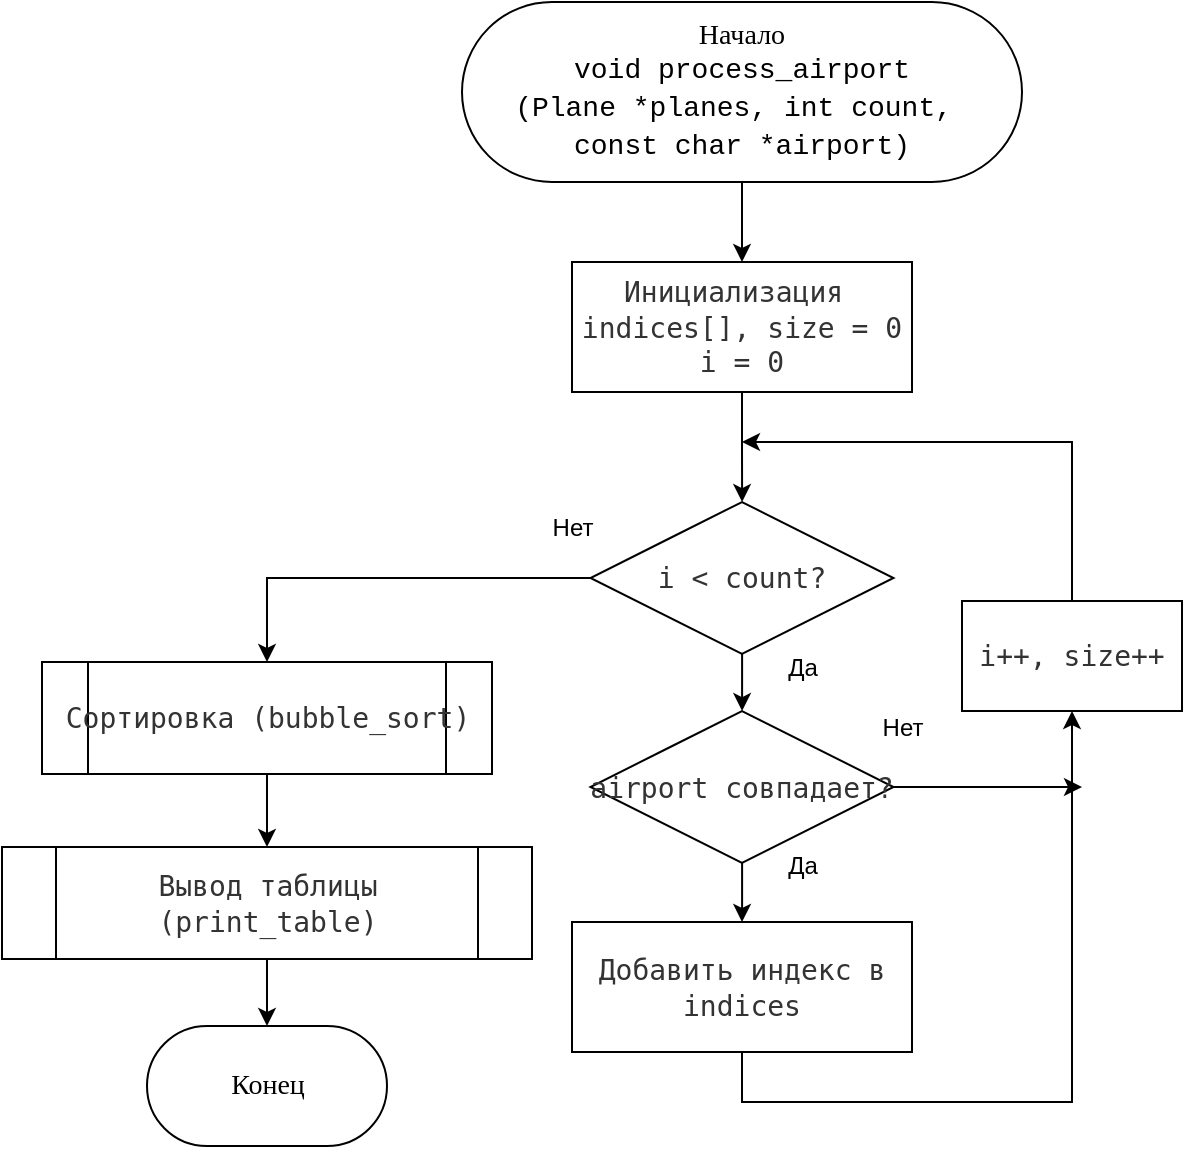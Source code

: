 <mxfile version="27.1.1">
  <diagram id="8_HsYhV4zXAZxGBtnPcS" name="Страница — 1">
    <mxGraphModel dx="893" dy="916" grid="1" gridSize="10" guides="1" tooltips="1" connect="1" arrows="1" fold="1" page="1" pageScale="1" pageWidth="827" pageHeight="1169" math="0" shadow="0">
      <root>
        <mxCell id="0" />
        <mxCell id="1" parent="0" />
        <mxCell id="GOCr-NE7sH1xTfwpcKTo-29" value="" style="edgeStyle=orthogonalEdgeStyle;rounded=0;orthogonalLoop=1;jettySize=auto;html=1;" edge="1" parent="1" source="GOCr-NE7sH1xTfwpcKTo-3" target="GOCr-NE7sH1xTfwpcKTo-28">
          <mxGeometry relative="1" as="geometry" />
        </mxCell>
        <mxCell id="GOCr-NE7sH1xTfwpcKTo-3" value="&lt;font style=&quot;background-color: light-dark(#ffffff, var(--ge-dark-color, #121212));&quot;&gt;Начало&lt;/font&gt;&lt;div&gt;&lt;div style=&quot;font-family: Consolas, &amp;quot;Courier New&amp;quot;, monospace; line-height: 19px; white-space: pre;&quot;&gt;&lt;span&gt;&lt;font style=&quot;color: rgb(0, 0, 0);&quot;&gt;void process_airport&lt;/font&gt;&lt;/span&gt;&lt;/div&gt;&lt;div style=&quot;font-family: Consolas, &amp;quot;Courier New&amp;quot;, monospace; line-height: 19px; white-space: pre;&quot;&gt;&lt;span&gt;&lt;font style=&quot;color: rgb(0, 0, 0);&quot;&gt;(Plane *planes, int count, &lt;/font&gt;&lt;/span&gt;&lt;/div&gt;&lt;div style=&quot;font-family: Consolas, &amp;quot;Courier New&amp;quot;, monospace; line-height: 19px; white-space: pre;&quot;&gt;&lt;span&gt;&lt;font style=&quot;color: rgb(0, 0, 0);&quot;&gt;const char *airport)&lt;/font&gt;&lt;/span&gt;&lt;/div&gt;&lt;/div&gt;" style="rounded=1;whiteSpace=wrap;html=1;arcSize=50;fontFamily=Consolas;fontSize=14;" vertex="1" parent="1">
          <mxGeometry x="280" y="130" width="280" height="90" as="geometry" />
        </mxCell>
        <mxCell id="GOCr-NE7sH1xTfwpcKTo-34" style="edgeStyle=orthogonalEdgeStyle;rounded=0;orthogonalLoop=1;jettySize=auto;html=1;" edge="1" parent="1" source="GOCr-NE7sH1xTfwpcKTo-28" target="GOCr-NE7sH1xTfwpcKTo-30">
          <mxGeometry relative="1" as="geometry" />
        </mxCell>
        <mxCell id="GOCr-NE7sH1xTfwpcKTo-28" value="&lt;span style=&quot;color: rgb(51, 51, 51); text-wrap-mode: nowrap;&quot;&gt;&lt;font face=&quot;Consolas, Monaco, Andale Mono, Ubuntu Mono, monospace&quot; style=&quot;&quot;&gt;Инициализация&amp;nbsp;&lt;/font&gt;&lt;/span&gt;&lt;div&gt;&lt;span style=&quot;color: rgb(51, 51, 51); text-wrap-mode: nowrap;&quot;&gt;&lt;font face=&quot;Consolas, Monaco, Andale Mono, Ubuntu Mono, monospace&quot; style=&quot;&quot;&gt;indices[],&amp;nbsp;&lt;/font&gt;&lt;/span&gt;&lt;span style=&quot;font-family: Consolas, Monaco, &amp;quot;Andale Mono&amp;quot;, &amp;quot;Ubuntu Mono&amp;quot;, monospace; color: rgb(51, 51, 51); text-wrap-mode: nowrap; background-color: transparent;&quot;&gt;size = 0&lt;/span&gt;&lt;/div&gt;&lt;div&gt;&lt;span style=&quot;color: rgb(51, 51, 51); text-wrap-mode: nowrap; background-color: transparent;&quot;&gt;&lt;span style=&quot;background-color: rgb(255, 255, 255);&quot;&gt;&lt;font face=&quot;Consolas, Monaco, Andale Mono, Ubuntu Mono, monospace&quot; style=&quot;&quot;&gt;i = 0&lt;/font&gt;&lt;/span&gt;&lt;/span&gt;&lt;/div&gt;" style="whiteSpace=wrap;html=1;fontSize=14;fontFamily=Consolas;rounded=1;arcSize=0;" vertex="1" parent="1">
          <mxGeometry x="335" y="260" width="170" height="65" as="geometry" />
        </mxCell>
        <mxCell id="GOCr-NE7sH1xTfwpcKTo-33" value="" style="edgeStyle=orthogonalEdgeStyle;rounded=0;orthogonalLoop=1;jettySize=auto;html=1;" edge="1" parent="1" source="GOCr-NE7sH1xTfwpcKTo-30" target="GOCr-NE7sH1xTfwpcKTo-32">
          <mxGeometry relative="1" as="geometry" />
        </mxCell>
        <mxCell id="GOCr-NE7sH1xTfwpcKTo-40" style="edgeStyle=orthogonalEdgeStyle;rounded=0;orthogonalLoop=1;jettySize=auto;html=1;" edge="1" parent="1" source="GOCr-NE7sH1xTfwpcKTo-30" target="GOCr-NE7sH1xTfwpcKTo-39">
          <mxGeometry relative="1" as="geometry" />
        </mxCell>
        <mxCell id="GOCr-NE7sH1xTfwpcKTo-30" value="&lt;div style=&quot;line-height: 19px; white-space: pre;&quot;&gt;&lt;div style=&quot;line-height: 19px;&quot;&gt;&lt;div style=&quot;line-height: 19px;&quot;&gt;&lt;span style=&quot;color: rgb(51, 51, 51); white-space-collapse: collapse;&quot;&gt;&lt;font face=&quot;Consolas, Monaco, Andale Mono, Ubuntu Mono, monospace&quot; style=&quot;&quot;&gt;i &amp;lt; count?&lt;/font&gt;&lt;/span&gt;&lt;/div&gt;&lt;/div&gt;&lt;/div&gt;" style="rhombus;whiteSpace=wrap;html=1;rounded=1;strokeColor=default;align=center;verticalAlign=middle;arcSize=0;fontFamily=Consolas;fontSize=14;fontColor=default;fillColor=default;" vertex="1" parent="1">
          <mxGeometry x="344.25" y="380" width="151.5" height="76" as="geometry" />
        </mxCell>
        <mxCell id="GOCr-NE7sH1xTfwpcKTo-36" style="edgeStyle=orthogonalEdgeStyle;rounded=0;orthogonalLoop=1;jettySize=auto;html=1;" edge="1" parent="1" source="GOCr-NE7sH1xTfwpcKTo-32" target="GOCr-NE7sH1xTfwpcKTo-35">
          <mxGeometry relative="1" as="geometry" />
        </mxCell>
        <mxCell id="GOCr-NE7sH1xTfwpcKTo-32" value="&lt;font face=&quot;Consolas, Monaco, Andale Mono, Ubuntu Mono, monospace&quot;&gt;&lt;span style=&quot;color: rgb(51, 51, 51); font-style: normal; font-variant-ligatures: normal; font-variant-caps: normal; font-weight: 400; letter-spacing: normal; orphans: 2; text-align: center; text-indent: 0px; text-transform: none; widows: 2; word-spacing: 0px; -webkit-text-stroke-width: 0px; white-space: nowrap; text-decoration-thickness: initial; text-decoration-style: initial; text-decoration-color: initial; float: none; display: inline !important;&quot;&gt;Сортировка (bubble_sort)&lt;/span&gt;&lt;/font&gt;" style="shape=process;whiteSpace=wrap;html=1;backgroundOutline=1;fontSize=14;fontFamily=Consolas;rounded=1;arcSize=0;" vertex="1" parent="1">
          <mxGeometry x="70" y="460" width="225" height="56" as="geometry" />
        </mxCell>
        <mxCell id="GOCr-NE7sH1xTfwpcKTo-38" style="edgeStyle=orthogonalEdgeStyle;rounded=0;orthogonalLoop=1;jettySize=auto;html=1;" edge="1" parent="1" source="GOCr-NE7sH1xTfwpcKTo-35" target="GOCr-NE7sH1xTfwpcKTo-37">
          <mxGeometry relative="1" as="geometry" />
        </mxCell>
        <mxCell id="GOCr-NE7sH1xTfwpcKTo-35" value="&lt;span style=&quot;color: rgb(51, 51, 51); text-wrap-mode: nowrap;&quot;&gt;&lt;font face=&quot;Consolas, Monaco, Andale Mono, Ubuntu Mono, monospace&quot; style=&quot;&quot;&gt;Вывод таблицы (print_table)&lt;/font&gt;&lt;/span&gt;" style="shape=process;whiteSpace=wrap;html=1;backgroundOutline=1;fontSize=14;fontFamily=Consolas;rounded=1;arcSize=0;" vertex="1" parent="1">
          <mxGeometry x="50" y="552.5" width="265" height="56" as="geometry" />
        </mxCell>
        <mxCell id="GOCr-NE7sH1xTfwpcKTo-37" value="Конец" style="whiteSpace=wrap;html=1;fontSize=14;fontFamily=Consolas;rounded=1;arcSize=50;" vertex="1" parent="1">
          <mxGeometry x="122.5" y="642" width="120" height="60" as="geometry" />
        </mxCell>
        <mxCell id="GOCr-NE7sH1xTfwpcKTo-42" style="edgeStyle=orthogonalEdgeStyle;rounded=0;orthogonalLoop=1;jettySize=auto;html=1;" edge="1" parent="1" source="GOCr-NE7sH1xTfwpcKTo-39" target="GOCr-NE7sH1xTfwpcKTo-41">
          <mxGeometry relative="1" as="geometry" />
        </mxCell>
        <mxCell id="GOCr-NE7sH1xTfwpcKTo-51" style="edgeStyle=orthogonalEdgeStyle;rounded=0;orthogonalLoop=1;jettySize=auto;html=1;" edge="1" parent="1" source="GOCr-NE7sH1xTfwpcKTo-39">
          <mxGeometry relative="1" as="geometry">
            <mxPoint x="590" y="522.5" as="targetPoint" />
          </mxGeometry>
        </mxCell>
        <mxCell id="GOCr-NE7sH1xTfwpcKTo-39" value="&lt;div style=&quot;line-height: 19px; white-space: pre;&quot;&gt;&lt;div style=&quot;line-height: 19px;&quot;&gt;&lt;div style=&quot;line-height: 19px;&quot;&gt;&lt;span style=&quot;color: rgb(51, 51, 51); white-space-collapse: collapse;&quot;&gt;&lt;font face=&quot;Consolas, Monaco, Andale Mono, Ubuntu Mono, monospace&quot; style=&quot;&quot;&gt;airport совпадает?&lt;/font&gt;&lt;/span&gt;&lt;/div&gt;&lt;/div&gt;&lt;/div&gt;" style="rhombus;whiteSpace=wrap;html=1;rounded=1;strokeColor=default;align=center;verticalAlign=middle;arcSize=0;fontFamily=Consolas;fontSize=14;fontColor=default;fillColor=default;" vertex="1" parent="1">
          <mxGeometry x="344.25" y="484.5" width="151.5" height="76" as="geometry" />
        </mxCell>
        <mxCell id="GOCr-NE7sH1xTfwpcKTo-44" style="edgeStyle=orthogonalEdgeStyle;rounded=0;orthogonalLoop=1;jettySize=auto;html=1;entryX=0.5;entryY=1;entryDx=0;entryDy=0;" edge="1" parent="1" source="GOCr-NE7sH1xTfwpcKTo-41" target="GOCr-NE7sH1xTfwpcKTo-43">
          <mxGeometry relative="1" as="geometry">
            <Array as="points">
              <mxPoint x="420" y="680" />
              <mxPoint x="585" y="680" />
            </Array>
          </mxGeometry>
        </mxCell>
        <mxCell id="GOCr-NE7sH1xTfwpcKTo-41" value="&lt;span style=&quot;color: rgb(51, 51, 51); text-wrap-mode: nowrap;&quot;&gt;&lt;font face=&quot;Consolas, Monaco, Andale Mono, Ubuntu Mono, monospace&quot; style=&quot;&quot;&gt;Добавить индекс в indices&lt;/font&gt;&lt;/span&gt;" style="whiteSpace=wrap;html=1;fontSize=14;fontFamily=Consolas;rounded=1;arcSize=0;" vertex="1" parent="1">
          <mxGeometry x="335" y="590" width="170" height="65" as="geometry" />
        </mxCell>
        <mxCell id="GOCr-NE7sH1xTfwpcKTo-46" style="edgeStyle=orthogonalEdgeStyle;rounded=0;orthogonalLoop=1;jettySize=auto;html=1;" edge="1" parent="1" source="GOCr-NE7sH1xTfwpcKTo-43">
          <mxGeometry relative="1" as="geometry">
            <mxPoint x="420" y="350" as="targetPoint" />
            <Array as="points">
              <mxPoint x="585" y="350" />
            </Array>
          </mxGeometry>
        </mxCell>
        <mxCell id="GOCr-NE7sH1xTfwpcKTo-43" value="&lt;span style=&quot;color: rgb(51, 51, 51); text-wrap-mode: nowrap;&quot;&gt;&lt;font face=&quot;Consolas, Monaco, Andale Mono, Ubuntu Mono, monospace&quot; style=&quot;&quot;&gt;i++, size++&lt;/font&gt;&lt;/span&gt;" style="whiteSpace=wrap;html=1;fontSize=14;fontFamily=Consolas;rounded=1;arcSize=0;" vertex="1" parent="1">
          <mxGeometry x="530" y="429.5" width="110" height="55" as="geometry" />
        </mxCell>
        <mxCell id="GOCr-NE7sH1xTfwpcKTo-47" value="Нет" style="text;html=1;align=center;verticalAlign=middle;resizable=0;points=[];autosize=1;strokeColor=none;fillColor=none;" vertex="1" parent="1">
          <mxGeometry x="315" y="378" width="40" height="30" as="geometry" />
        </mxCell>
        <mxCell id="GOCr-NE7sH1xTfwpcKTo-48" value="Да" style="text;html=1;align=center;verticalAlign=middle;resizable=0;points=[];autosize=1;strokeColor=none;fillColor=none;" vertex="1" parent="1">
          <mxGeometry x="430" y="447.5" width="40" height="30" as="geometry" />
        </mxCell>
        <mxCell id="GOCr-NE7sH1xTfwpcKTo-49" value="Да" style="text;html=1;align=center;verticalAlign=middle;resizable=0;points=[];autosize=1;strokeColor=none;fillColor=none;" vertex="1" parent="1">
          <mxGeometry x="430" y="547" width="40" height="30" as="geometry" />
        </mxCell>
        <mxCell id="GOCr-NE7sH1xTfwpcKTo-50" value="Нет" style="text;html=1;align=center;verticalAlign=middle;resizable=0;points=[];autosize=1;strokeColor=none;fillColor=none;" vertex="1" parent="1">
          <mxGeometry x="480" y="477.5" width="40" height="30" as="geometry" />
        </mxCell>
      </root>
    </mxGraphModel>
  </diagram>
</mxfile>
